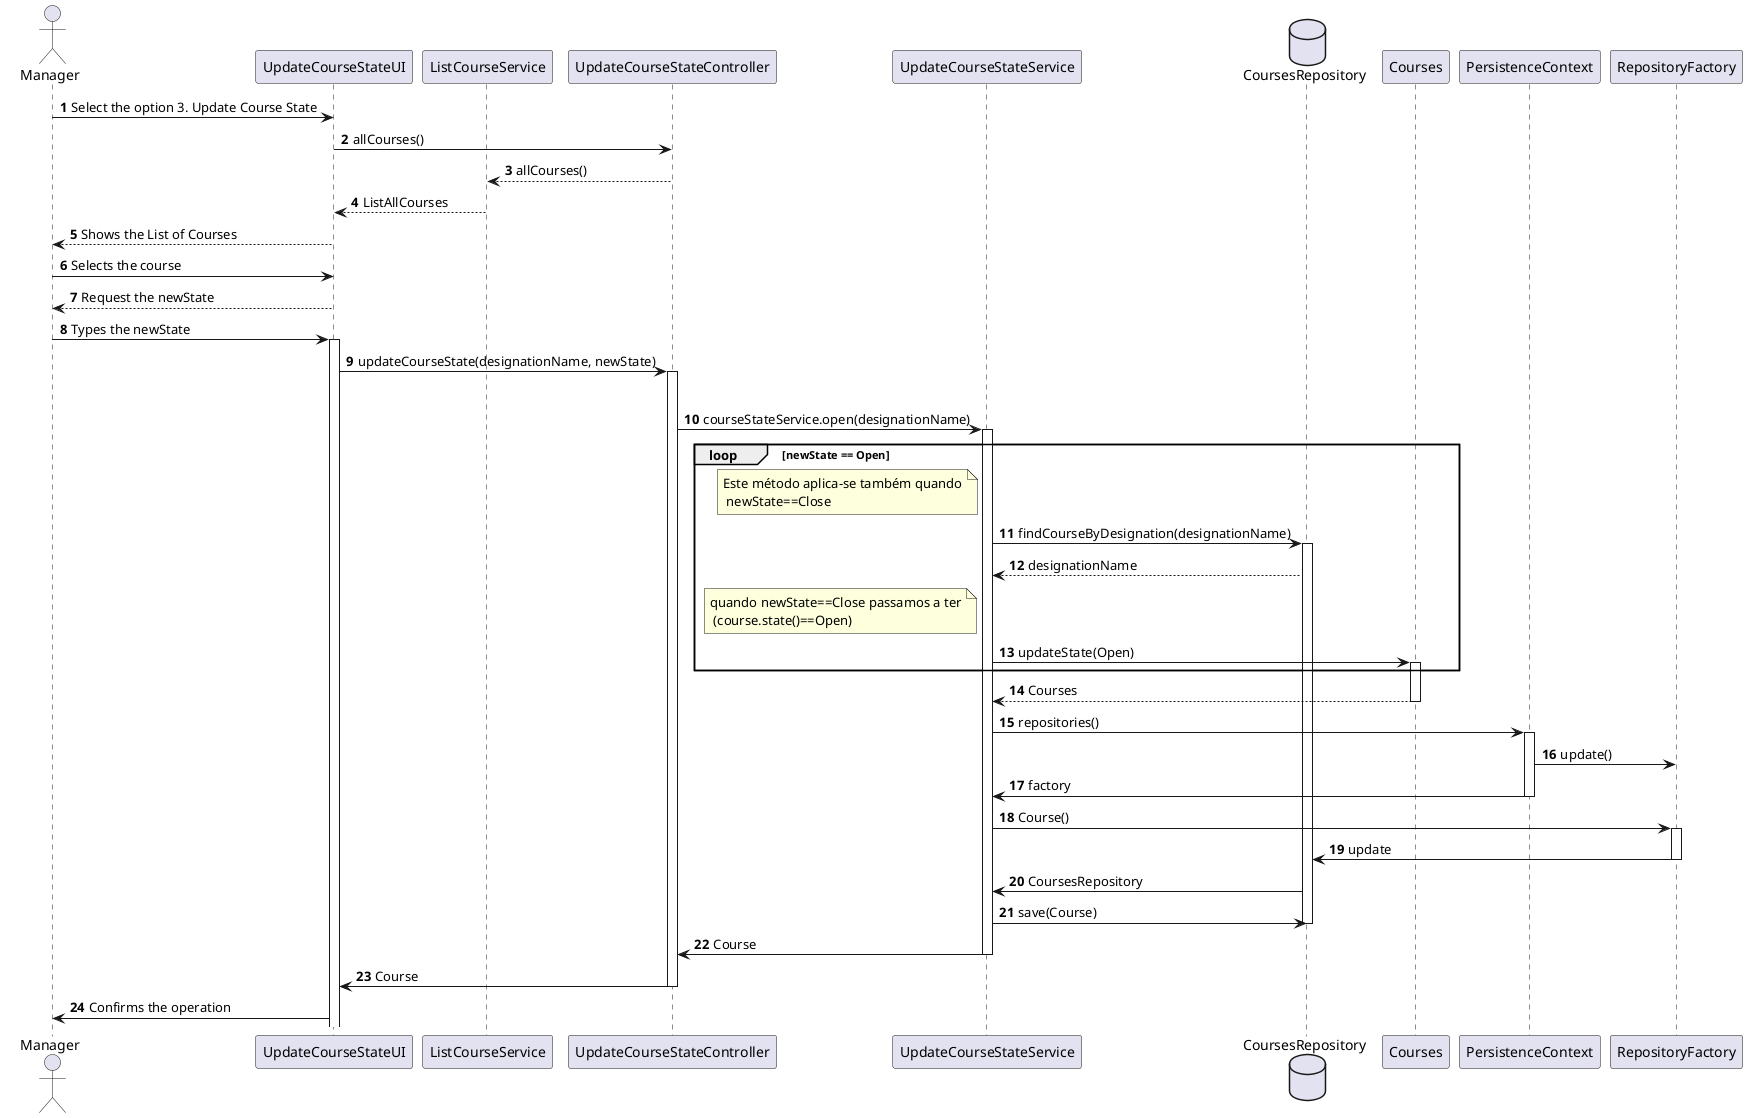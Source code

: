 @startuml
'https://plantuml.com/sequence-diagram

autonumber

actor Manager

Manager -> UpdateCourseStateUI: Select the option 3. Update Course State
UpdateCourseStateUI -> UpdateCourseStateController: allCourses()
UpdateCourseStateController --> ListCourseService: allCourses()
ListCourseService --> UpdateCourseStateUI: ListAllCourses
UpdateCourseStateUI --> Manager:  Shows the List of Courses
Manager -> UpdateCourseStateUI: Selects the course
UpdateCourseStateUI --> Manager: Request the newState
Manager -> UpdateCourseStateUI: Types the newState
activate UpdateCourseStateUI
control UpdateCourseStateController
UpdateCourseStateUI -> UpdateCourseStateController: updateCourseState(designationName, newState)
activate UpdateCourseStateController



loop newState == Open

UpdateCourseStateController -> UpdateCourseStateService: courseStateService.open(designationName)
activate UpdateCourseStateService
database CoursesRepository
 loop newState == Open
 note left of UpdateCourseStateService: Este método aplica-se também quando\n newState==Close

UpdateCourseStateService -> CoursesRepository: findCourseByDesignation(designationName)
activate CoursesRepository
CoursesRepository --> UpdateCourseStateService: designationName
 note left of UpdateCourseStateService: quando newState==Close passamos a ter\n (course.state()==Open)
UpdateCourseStateService -> Courses: updateState(Open)
activate Courses
end loop

Courses --> UpdateCourseStateService: Courses

deactivate Courses
UpdateCourseStateService -> PersistenceContext: repositories()

activate PersistenceContext
PersistenceContext -> RepositoryFactory: update()
PersistenceContext -> UpdateCourseStateService: factory
deactivate PersistenceContext
UpdateCourseStateService -> RepositoryFactory: Course()
activate RepositoryFactory
RepositoryFactory -> CoursesRepository: update
deactivate RepositoryFactory
CoursesRepository -> UpdateCourseStateService: CoursesRepository
UpdateCourseStateService -> CoursesRepository: save(Course)
deactivate CoursesRepository
UpdateCourseStateService -> UpdateCourseStateController: Course
deactivate UpdateCourseStateService
UpdateCourseStateController -> UpdateCourseStateUI: Course
deactivate UpdateCourseStateController
UpdateCourseStateUI -> Manager: Confirms the operation
@enduml